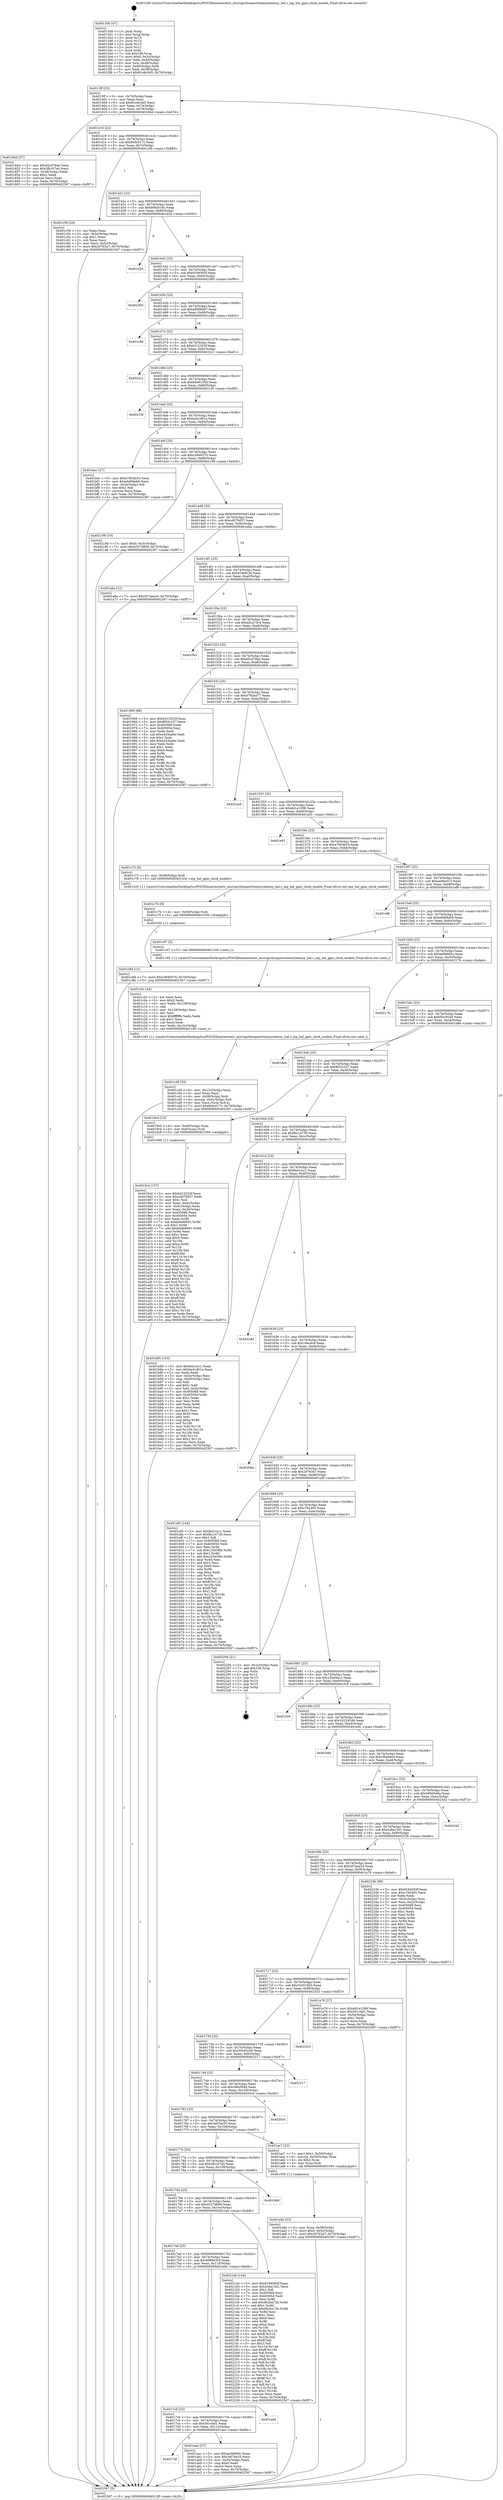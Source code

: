 digraph "0x4013d0" {
  label = "0x4013d0 (/mnt/c/Users/mathe/Desktop/tcc/POCII/binaries/extr_micropythonportsteensyteensy_hal.c_mp_hal_gpio_clock_enable_Final-ollvm.out::main(0))"
  labelloc = "t"
  node[shape=record]

  Entry [label="",width=0.3,height=0.3,shape=circle,fillcolor=black,style=filled]
  "0x4013ff" [label="{
     0x4013ff [23]\l
     | [instrs]\l
     &nbsp;&nbsp;0x4013ff \<+3\>: mov -0x70(%rbp),%eax\l
     &nbsp;&nbsp;0x401402 \<+2\>: mov %eax,%ecx\l
     &nbsp;&nbsp;0x401404 \<+6\>: sub $0x81e8c5d5,%ecx\l
     &nbsp;&nbsp;0x40140a \<+3\>: mov %eax,-0x74(%rbp)\l
     &nbsp;&nbsp;0x40140d \<+3\>: mov %ecx,-0x78(%rbp)\l
     &nbsp;&nbsp;0x401410 \<+6\>: je 000000000040184d \<main+0x47d\>\l
  }"]
  "0x40184d" [label="{
     0x40184d [27]\l
     | [instrs]\l
     &nbsp;&nbsp;0x40184d \<+5\>: mov $0xd5cd78ae,%eax\l
     &nbsp;&nbsp;0x401852 \<+5\>: mov $0x3fb167a0,%ecx\l
     &nbsp;&nbsp;0x401857 \<+3\>: mov -0x38(%rbp),%edx\l
     &nbsp;&nbsp;0x40185a \<+3\>: cmp $0x2,%edx\l
     &nbsp;&nbsp;0x40185d \<+3\>: cmovne %ecx,%eax\l
     &nbsp;&nbsp;0x401860 \<+3\>: mov %eax,-0x70(%rbp)\l
     &nbsp;&nbsp;0x401863 \<+5\>: jmp 0000000000402367 \<main+0xf97\>\l
  }"]
  "0x401416" [label="{
     0x401416 [22]\l
     | [instrs]\l
     &nbsp;&nbsp;0x401416 \<+5\>: jmp 000000000040141b \<main+0x4b\>\l
     &nbsp;&nbsp;0x40141b \<+3\>: mov -0x74(%rbp),%eax\l
     &nbsp;&nbsp;0x40141e \<+5\>: sub $0x8e5c017c,%eax\l
     &nbsp;&nbsp;0x401423 \<+3\>: mov %eax,-0x7c(%rbp)\l
     &nbsp;&nbsp;0x401426 \<+6\>: je 0000000000401c59 \<main+0x889\>\l
  }"]
  "0x402367" [label="{
     0x402367 [5]\l
     | [instrs]\l
     &nbsp;&nbsp;0x402367 \<+5\>: jmp 00000000004013ff \<main+0x2f\>\l
  }"]
  "0x4013d0" [label="{
     0x4013d0 [47]\l
     | [instrs]\l
     &nbsp;&nbsp;0x4013d0 \<+1\>: push %rbp\l
     &nbsp;&nbsp;0x4013d1 \<+3\>: mov %rsp,%rbp\l
     &nbsp;&nbsp;0x4013d4 \<+2\>: push %r15\l
     &nbsp;&nbsp;0x4013d6 \<+2\>: push %r14\l
     &nbsp;&nbsp;0x4013d8 \<+2\>: push %r13\l
     &nbsp;&nbsp;0x4013da \<+2\>: push %r12\l
     &nbsp;&nbsp;0x4013dc \<+1\>: push %rbx\l
     &nbsp;&nbsp;0x4013dd \<+7\>: sub $0x108,%rsp\l
     &nbsp;&nbsp;0x4013e4 \<+7\>: movl $0x0,-0x3c(%rbp)\l
     &nbsp;&nbsp;0x4013eb \<+3\>: mov %edi,-0x40(%rbp)\l
     &nbsp;&nbsp;0x4013ee \<+4\>: mov %rsi,-0x48(%rbp)\l
     &nbsp;&nbsp;0x4013f2 \<+3\>: mov -0x40(%rbp),%edi\l
     &nbsp;&nbsp;0x4013f5 \<+3\>: mov %edi,-0x38(%rbp)\l
     &nbsp;&nbsp;0x4013f8 \<+7\>: movl $0x81e8c5d5,-0x70(%rbp)\l
  }"]
  Exit [label="",width=0.3,height=0.3,shape=circle,fillcolor=black,style=filled,peripheries=2]
  "0x401c59" [label="{
     0x401c59 [25]\l
     | [instrs]\l
     &nbsp;&nbsp;0x401c59 \<+2\>: xor %eax,%eax\l
     &nbsp;&nbsp;0x401c5b \<+3\>: mov -0x5c(%rbp),%ecx\l
     &nbsp;&nbsp;0x401c5e \<+3\>: sub $0x1,%eax\l
     &nbsp;&nbsp;0x401c61 \<+2\>: sub %eax,%ecx\l
     &nbsp;&nbsp;0x401c63 \<+3\>: mov %ecx,-0x5c(%rbp)\l
     &nbsp;&nbsp;0x401c66 \<+7\>: movl $0x20763a7,-0x70(%rbp)\l
     &nbsp;&nbsp;0x401c6d \<+5\>: jmp 0000000000402367 \<main+0xf97\>\l
  }"]
  "0x40142c" [label="{
     0x40142c [22]\l
     | [instrs]\l
     &nbsp;&nbsp;0x40142c \<+5\>: jmp 0000000000401431 \<main+0x61\>\l
     &nbsp;&nbsp;0x401431 \<+3\>: mov -0x74(%rbp),%eax\l
     &nbsp;&nbsp;0x401434 \<+5\>: sub $0x9092016c,%eax\l
     &nbsp;&nbsp;0x401439 \<+3\>: mov %eax,-0x80(%rbp)\l
     &nbsp;&nbsp;0x40143c \<+6\>: je 0000000000401d20 \<main+0x950\>\l
  }"]
  "0x401c84" [label="{
     0x401c84 [12]\l
     | [instrs]\l
     &nbsp;&nbsp;0x401c84 \<+7\>: movl $0xc3846570,-0x70(%rbp)\l
     &nbsp;&nbsp;0x401c8b \<+5\>: jmp 0000000000402367 \<main+0xf97\>\l
  }"]
  "0x401d20" [label="{
     0x401d20\l
  }", style=dashed]
  "0x401442" [label="{
     0x401442 [25]\l
     | [instrs]\l
     &nbsp;&nbsp;0x401442 \<+5\>: jmp 0000000000401447 \<main+0x77\>\l
     &nbsp;&nbsp;0x401447 \<+3\>: mov -0x74(%rbp),%eax\l
     &nbsp;&nbsp;0x40144a \<+5\>: sub $0x9194093f,%eax\l
     &nbsp;&nbsp;0x40144f \<+6\>: mov %eax,-0x84(%rbp)\l
     &nbsp;&nbsp;0x401455 \<+6\>: je 0000000000402360 \<main+0xf90\>\l
  }"]
  "0x401c7b" [label="{
     0x401c7b [9]\l
     | [instrs]\l
     &nbsp;&nbsp;0x401c7b \<+4\>: mov -0x58(%rbp),%rdi\l
     &nbsp;&nbsp;0x401c7f \<+5\>: call 0000000000401030 \<free@plt\>\l
     | [calls]\l
     &nbsp;&nbsp;0x401030 \{1\} (unknown)\l
  }"]
  "0x402360" [label="{
     0x402360\l
  }", style=dashed]
  "0x40145b" [label="{
     0x40145b [25]\l
     | [instrs]\l
     &nbsp;&nbsp;0x40145b \<+5\>: jmp 0000000000401460 \<main+0x90\>\l
     &nbsp;&nbsp;0x401460 \<+3\>: mov -0x74(%rbp),%eax\l
     &nbsp;&nbsp;0x401463 \<+5\>: sub $0xa99960d7,%eax\l
     &nbsp;&nbsp;0x401468 \<+6\>: mov %eax,-0x88(%rbp)\l
     &nbsp;&nbsp;0x40146e \<+6\>: je 0000000000401c90 \<main+0x8c0\>\l
  }"]
  "0x401c38" [label="{
     0x401c38 [33]\l
     | [instrs]\l
     &nbsp;&nbsp;0x401c38 \<+6\>: mov -0x12c(%rbp),%ecx\l
     &nbsp;&nbsp;0x401c3e \<+3\>: imul %eax,%ecx\l
     &nbsp;&nbsp;0x401c41 \<+4\>: mov -0x58(%rbp),%rdi\l
     &nbsp;&nbsp;0x401c45 \<+4\>: movslq -0x5c(%rbp),%r8\l
     &nbsp;&nbsp;0x401c49 \<+4\>: mov %ecx,(%rdi,%r8,4)\l
     &nbsp;&nbsp;0x401c4d \<+7\>: movl $0x8e5c017c,-0x70(%rbp)\l
     &nbsp;&nbsp;0x401c54 \<+5\>: jmp 0000000000402367 \<main+0xf97\>\l
  }"]
  "0x401c90" [label="{
     0x401c90\l
  }", style=dashed]
  "0x401474" [label="{
     0x401474 [25]\l
     | [instrs]\l
     &nbsp;&nbsp;0x401474 \<+5\>: jmp 0000000000401479 \<main+0xa9\>\l
     &nbsp;&nbsp;0x401479 \<+3\>: mov -0x74(%rbp),%eax\l
     &nbsp;&nbsp;0x40147c \<+5\>: sub $0xb312322f,%eax\l
     &nbsp;&nbsp;0x401481 \<+6\>: mov %eax,-0x8c(%rbp)\l
     &nbsp;&nbsp;0x401487 \<+6\>: je 00000000004022c1 \<main+0xef1\>\l
  }"]
  "0x401c0c" [label="{
     0x401c0c [44]\l
     | [instrs]\l
     &nbsp;&nbsp;0x401c0c \<+2\>: xor %ecx,%ecx\l
     &nbsp;&nbsp;0x401c0e \<+5\>: mov $0x2,%edx\l
     &nbsp;&nbsp;0x401c13 \<+6\>: mov %edx,-0x128(%rbp)\l
     &nbsp;&nbsp;0x401c19 \<+1\>: cltd\l
     &nbsp;&nbsp;0x401c1a \<+6\>: mov -0x128(%rbp),%esi\l
     &nbsp;&nbsp;0x401c20 \<+2\>: idiv %esi\l
     &nbsp;&nbsp;0x401c22 \<+6\>: imul $0xfffffffe,%edx,%edx\l
     &nbsp;&nbsp;0x401c28 \<+3\>: sub $0x1,%ecx\l
     &nbsp;&nbsp;0x401c2b \<+2\>: sub %ecx,%edx\l
     &nbsp;&nbsp;0x401c2d \<+6\>: mov %edx,-0x12c(%rbp)\l
     &nbsp;&nbsp;0x401c33 \<+5\>: call 0000000000401160 \<next_i\>\l
     | [calls]\l
     &nbsp;&nbsp;0x401160 \{1\} (/mnt/c/Users/mathe/Desktop/tcc/POCII/binaries/extr_micropythonportsteensyteensy_hal.c_mp_hal_gpio_clock_enable_Final-ollvm.out::next_i)\l
  }"]
  "0x4022c1" [label="{
     0x4022c1\l
  }", style=dashed]
  "0x40148d" [label="{
     0x40148d [25]\l
     | [instrs]\l
     &nbsp;&nbsp;0x40148d \<+5\>: jmp 0000000000401492 \<main+0xc2\>\l
     &nbsp;&nbsp;0x401492 \<+3\>: mov -0x74(%rbp),%eax\l
     &nbsp;&nbsp;0x401495 \<+5\>: sub $0xb4e8135d,%eax\l
     &nbsp;&nbsp;0x40149a \<+6\>: mov %eax,-0x90(%rbp)\l
     &nbsp;&nbsp;0x4014a0 \<+6\>: je 000000000040216f \<main+0xd9f\>\l
  }"]
  "0x401ade" [label="{
     0x401ade [23]\l
     | [instrs]\l
     &nbsp;&nbsp;0x401ade \<+4\>: mov %rax,-0x58(%rbp)\l
     &nbsp;&nbsp;0x401ae2 \<+7\>: movl $0x0,-0x5c(%rbp)\l
     &nbsp;&nbsp;0x401ae9 \<+7\>: movl $0x20763a7,-0x70(%rbp)\l
     &nbsp;&nbsp;0x401af0 \<+5\>: jmp 0000000000402367 \<main+0xf97\>\l
  }"]
  "0x40216f" [label="{
     0x40216f\l
  }", style=dashed]
  "0x4014a6" [label="{
     0x4014a6 [25]\l
     | [instrs]\l
     &nbsp;&nbsp;0x4014a6 \<+5\>: jmp 00000000004014ab \<main+0xdb\>\l
     &nbsp;&nbsp;0x4014ab \<+3\>: mov -0x74(%rbp),%eax\l
     &nbsp;&nbsp;0x4014ae \<+5\>: sub $0xbe41d61a,%eax\l
     &nbsp;&nbsp;0x4014b3 \<+6\>: mov %eax,-0x94(%rbp)\l
     &nbsp;&nbsp;0x4014b9 \<+6\>: je 0000000000401bec \<main+0x81c\>\l
  }"]
  "0x4017df" [label="{
     0x4017df\l
  }", style=dashed]
  "0x401bec" [label="{
     0x401bec [27]\l
     | [instrs]\l
     &nbsp;&nbsp;0x401bec \<+5\>: mov $0xe7854b55,%eax\l
     &nbsp;&nbsp;0x401bf1 \<+5\>: mov $0xebd08ab0,%ecx\l
     &nbsp;&nbsp;0x401bf6 \<+3\>: mov -0x2e(%rbp),%dl\l
     &nbsp;&nbsp;0x401bf9 \<+3\>: test $0x1,%dl\l
     &nbsp;&nbsp;0x401bfc \<+3\>: cmovne %ecx,%eax\l
     &nbsp;&nbsp;0x401bff \<+3\>: mov %eax,-0x70(%rbp)\l
     &nbsp;&nbsp;0x401c02 \<+5\>: jmp 0000000000402367 \<main+0xf97\>\l
  }"]
  "0x4014bf" [label="{
     0x4014bf [25]\l
     | [instrs]\l
     &nbsp;&nbsp;0x4014bf \<+5\>: jmp 00000000004014c4 \<main+0xf4\>\l
     &nbsp;&nbsp;0x4014c4 \<+3\>: mov -0x74(%rbp),%eax\l
     &nbsp;&nbsp;0x4014c7 \<+5\>: sub $0xc3846570,%eax\l
     &nbsp;&nbsp;0x4014cc \<+6\>: mov %eax,-0x98(%rbp)\l
     &nbsp;&nbsp;0x4014d2 \<+6\>: je 0000000000402198 \<main+0xdc8\>\l
  }"]
  "0x401aac" [label="{
     0x401aac [27]\l
     | [instrs]\l
     &nbsp;&nbsp;0x401aac \<+5\>: mov $0xee0b660c,%eax\l
     &nbsp;&nbsp;0x401ab1 \<+5\>: mov $0x3ef7be33,%ecx\l
     &nbsp;&nbsp;0x401ab6 \<+3\>: mov -0x34(%rbp),%edx\l
     &nbsp;&nbsp;0x401ab9 \<+3\>: cmp $0x0,%edx\l
     &nbsp;&nbsp;0x401abc \<+3\>: cmove %ecx,%eax\l
     &nbsp;&nbsp;0x401abf \<+3\>: mov %eax,-0x70(%rbp)\l
     &nbsp;&nbsp;0x401ac2 \<+5\>: jmp 0000000000402367 \<main+0xf97\>\l
  }"]
  "0x402198" [label="{
     0x402198 [19]\l
     | [instrs]\l
     &nbsp;&nbsp;0x402198 \<+7\>: movl $0x0,-0x3c(%rbp)\l
     &nbsp;&nbsp;0x40219f \<+7\>: movl $0x4327d600,-0x70(%rbp)\l
     &nbsp;&nbsp;0x4021a6 \<+5\>: jmp 0000000000402367 \<main+0xf97\>\l
  }"]
  "0x4014d8" [label="{
     0x4014d8 [25]\l
     | [instrs]\l
     &nbsp;&nbsp;0x4014d8 \<+5\>: jmp 00000000004014dd \<main+0x10d\>\l
     &nbsp;&nbsp;0x4014dd \<+3\>: mov -0x74(%rbp),%eax\l
     &nbsp;&nbsp;0x4014e0 \<+5\>: sub $0xcd079d37,%eax\l
     &nbsp;&nbsp;0x4014e5 \<+6\>: mov %eax,-0x9c(%rbp)\l
     &nbsp;&nbsp;0x4014eb \<+6\>: je 0000000000401a6a \<main+0x69a\>\l
  }"]
  "0x4017c6" [label="{
     0x4017c6 [25]\l
     | [instrs]\l
     &nbsp;&nbsp;0x4017c6 \<+5\>: jmp 00000000004017cb \<main+0x3fb\>\l
     &nbsp;&nbsp;0x4017cb \<+3\>: mov -0x74(%rbp),%eax\l
     &nbsp;&nbsp;0x4017ce \<+5\>: sub $0x561cfaf1,%eax\l
     &nbsp;&nbsp;0x4017d3 \<+6\>: mov %eax,-0x114(%rbp)\l
     &nbsp;&nbsp;0x4017d9 \<+6\>: je 0000000000401aac \<main+0x6dc\>\l
  }"]
  "0x401a6a" [label="{
     0x401a6a [12]\l
     | [instrs]\l
     &nbsp;&nbsp;0x401a6a \<+7\>: movl $0x307aea24,-0x70(%rbp)\l
     &nbsp;&nbsp;0x401a71 \<+5\>: jmp 0000000000402367 \<main+0xf97\>\l
  }"]
  "0x4014f1" [label="{
     0x4014f1 [25]\l
     | [instrs]\l
     &nbsp;&nbsp;0x4014f1 \<+5\>: jmp 00000000004014f6 \<main+0x126\>\l
     &nbsp;&nbsp;0x4014f6 \<+3\>: mov -0x74(%rbp),%eax\l
     &nbsp;&nbsp;0x4014f9 \<+5\>: sub $0xd19e81f4,%eax\l
     &nbsp;&nbsp;0x4014fe \<+6\>: mov %eax,-0xa0(%rbp)\l
     &nbsp;&nbsp;0x401504 \<+6\>: je 0000000000401dda \<main+0xa0a\>\l
  }"]
  "0x401edb" [label="{
     0x401edb\l
  }", style=dashed]
  "0x401dda" [label="{
     0x401dda\l
  }", style=dashed]
  "0x40150a" [label="{
     0x40150a [25]\l
     | [instrs]\l
     &nbsp;&nbsp;0x40150a \<+5\>: jmp 000000000040150f \<main+0x13f\>\l
     &nbsp;&nbsp;0x40150f \<+3\>: mov -0x74(%rbp),%eax\l
     &nbsp;&nbsp;0x401512 \<+5\>: sub $0xd2ca73c4,%eax\l
     &nbsp;&nbsp;0x401517 \<+6\>: mov %eax,-0xa4(%rbp)\l
     &nbsp;&nbsp;0x40151d \<+6\>: je 0000000000401f43 \<main+0xb73\>\l
  }"]
  "0x4017ad" [label="{
     0x4017ad [25]\l
     | [instrs]\l
     &nbsp;&nbsp;0x4017ad \<+5\>: jmp 00000000004017b2 \<main+0x3e2\>\l
     &nbsp;&nbsp;0x4017b2 \<+3\>: mov -0x74(%rbp),%eax\l
     &nbsp;&nbsp;0x4017b5 \<+5\>: sub $0x4989e3c0,%eax\l
     &nbsp;&nbsp;0x4017ba \<+6\>: mov %eax,-0x110(%rbp)\l
     &nbsp;&nbsp;0x4017c0 \<+6\>: je 0000000000401edb \<main+0xb0b\>\l
  }"]
  "0x401f43" [label="{
     0x401f43\l
  }", style=dashed]
  "0x401523" [label="{
     0x401523 [25]\l
     | [instrs]\l
     &nbsp;&nbsp;0x401523 \<+5\>: jmp 0000000000401528 \<main+0x158\>\l
     &nbsp;&nbsp;0x401528 \<+3\>: mov -0x74(%rbp),%eax\l
     &nbsp;&nbsp;0x40152b \<+5\>: sub $0xd5cd78ae,%eax\l
     &nbsp;&nbsp;0x401530 \<+6\>: mov %eax,-0xa8(%rbp)\l
     &nbsp;&nbsp;0x401536 \<+6\>: je 0000000000401968 \<main+0x598\>\l
  }"]
  "0x4021ab" [label="{
     0x4021ab [144]\l
     | [instrs]\l
     &nbsp;&nbsp;0x4021ab \<+5\>: mov $0x9194093f,%eax\l
     &nbsp;&nbsp;0x4021b0 \<+5\>: mov $0x2c8a13d1,%ecx\l
     &nbsp;&nbsp;0x4021b5 \<+2\>: mov $0x1,%dl\l
     &nbsp;&nbsp;0x4021b7 \<+7\>: mov 0x405068,%esi\l
     &nbsp;&nbsp;0x4021be \<+7\>: mov 0x405054,%edi\l
     &nbsp;&nbsp;0x4021c5 \<+3\>: mov %esi,%r8d\l
     &nbsp;&nbsp;0x4021c8 \<+7\>: add $0xd62ba72b,%r8d\l
     &nbsp;&nbsp;0x4021cf \<+4\>: sub $0x1,%r8d\l
     &nbsp;&nbsp;0x4021d3 \<+7\>: sub $0xd62ba72b,%r8d\l
     &nbsp;&nbsp;0x4021da \<+4\>: imul %r8d,%esi\l
     &nbsp;&nbsp;0x4021de \<+3\>: and $0x1,%esi\l
     &nbsp;&nbsp;0x4021e1 \<+3\>: cmp $0x0,%esi\l
     &nbsp;&nbsp;0x4021e4 \<+4\>: sete %r9b\l
     &nbsp;&nbsp;0x4021e8 \<+3\>: cmp $0xa,%edi\l
     &nbsp;&nbsp;0x4021eb \<+4\>: setl %r10b\l
     &nbsp;&nbsp;0x4021ef \<+3\>: mov %r9b,%r11b\l
     &nbsp;&nbsp;0x4021f2 \<+4\>: xor $0xff,%r11b\l
     &nbsp;&nbsp;0x4021f6 \<+3\>: mov %r10b,%bl\l
     &nbsp;&nbsp;0x4021f9 \<+3\>: xor $0xff,%bl\l
     &nbsp;&nbsp;0x4021fc \<+3\>: xor $0x1,%dl\l
     &nbsp;&nbsp;0x4021ff \<+3\>: mov %r11b,%r14b\l
     &nbsp;&nbsp;0x402202 \<+4\>: and $0xff,%r14b\l
     &nbsp;&nbsp;0x402206 \<+3\>: and %dl,%r9b\l
     &nbsp;&nbsp;0x402209 \<+3\>: mov %bl,%r15b\l
     &nbsp;&nbsp;0x40220c \<+4\>: and $0xff,%r15b\l
     &nbsp;&nbsp;0x402210 \<+3\>: and %dl,%r10b\l
     &nbsp;&nbsp;0x402213 \<+3\>: or %r9b,%r14b\l
     &nbsp;&nbsp;0x402216 \<+3\>: or %r10b,%r15b\l
     &nbsp;&nbsp;0x402219 \<+3\>: xor %r15b,%r14b\l
     &nbsp;&nbsp;0x40221c \<+3\>: or %bl,%r11b\l
     &nbsp;&nbsp;0x40221f \<+4\>: xor $0xff,%r11b\l
     &nbsp;&nbsp;0x402223 \<+3\>: or $0x1,%dl\l
     &nbsp;&nbsp;0x402226 \<+3\>: and %dl,%r11b\l
     &nbsp;&nbsp;0x402229 \<+3\>: or %r11b,%r14b\l
     &nbsp;&nbsp;0x40222c \<+4\>: test $0x1,%r14b\l
     &nbsp;&nbsp;0x402230 \<+3\>: cmovne %ecx,%eax\l
     &nbsp;&nbsp;0x402233 \<+3\>: mov %eax,-0x70(%rbp)\l
     &nbsp;&nbsp;0x402236 \<+5\>: jmp 0000000000402367 \<main+0xf97\>\l
  }"]
  "0x401968" [label="{
     0x401968 [88]\l
     | [instrs]\l
     &nbsp;&nbsp;0x401968 \<+5\>: mov $0xb312322f,%eax\l
     &nbsp;&nbsp;0x40196d \<+5\>: mov $0xf652c227,%ecx\l
     &nbsp;&nbsp;0x401972 \<+7\>: mov 0x405068,%edx\l
     &nbsp;&nbsp;0x401979 \<+7\>: mov 0x405054,%esi\l
     &nbsp;&nbsp;0x401980 \<+2\>: mov %edx,%edi\l
     &nbsp;&nbsp;0x401982 \<+6\>: sub $0xe425aa6e,%edi\l
     &nbsp;&nbsp;0x401988 \<+3\>: sub $0x1,%edi\l
     &nbsp;&nbsp;0x40198b \<+6\>: add $0xe425aa6e,%edi\l
     &nbsp;&nbsp;0x401991 \<+3\>: imul %edi,%edx\l
     &nbsp;&nbsp;0x401994 \<+3\>: and $0x1,%edx\l
     &nbsp;&nbsp;0x401997 \<+3\>: cmp $0x0,%edx\l
     &nbsp;&nbsp;0x40199a \<+4\>: sete %r8b\l
     &nbsp;&nbsp;0x40199e \<+3\>: cmp $0xa,%esi\l
     &nbsp;&nbsp;0x4019a1 \<+4\>: setl %r9b\l
     &nbsp;&nbsp;0x4019a5 \<+3\>: mov %r8b,%r10b\l
     &nbsp;&nbsp;0x4019a8 \<+3\>: and %r9b,%r10b\l
     &nbsp;&nbsp;0x4019ab \<+3\>: xor %r9b,%r8b\l
     &nbsp;&nbsp;0x4019ae \<+3\>: or %r8b,%r10b\l
     &nbsp;&nbsp;0x4019b1 \<+4\>: test $0x1,%r10b\l
     &nbsp;&nbsp;0x4019b5 \<+3\>: cmovne %ecx,%eax\l
     &nbsp;&nbsp;0x4019b8 \<+3\>: mov %eax,-0x70(%rbp)\l
     &nbsp;&nbsp;0x4019bb \<+5\>: jmp 0000000000402367 \<main+0xf97\>\l
  }"]
  "0x40153c" [label="{
     0x40153c [25]\l
     | [instrs]\l
     &nbsp;&nbsp;0x40153c \<+5\>: jmp 0000000000401541 \<main+0x171\>\l
     &nbsp;&nbsp;0x401541 \<+3\>: mov -0x74(%rbp),%eax\l
     &nbsp;&nbsp;0x401544 \<+5\>: sub $0xd792aa77,%eax\l
     &nbsp;&nbsp;0x401549 \<+6\>: mov %eax,-0xac(%rbp)\l
     &nbsp;&nbsp;0x40154f \<+6\>: je 00000000004022e9 \<main+0xf19\>\l
  }"]
  "0x401794" [label="{
     0x401794 [25]\l
     | [instrs]\l
     &nbsp;&nbsp;0x401794 \<+5\>: jmp 0000000000401799 \<main+0x3c9\>\l
     &nbsp;&nbsp;0x401799 \<+3\>: mov -0x74(%rbp),%eax\l
     &nbsp;&nbsp;0x40179c \<+5\>: sub $0x4327d600,%eax\l
     &nbsp;&nbsp;0x4017a1 \<+6\>: mov %eax,-0x10c(%rbp)\l
     &nbsp;&nbsp;0x4017a7 \<+6\>: je 00000000004021ab \<main+0xddb\>\l
  }"]
  "0x4022e9" [label="{
     0x4022e9\l
  }", style=dashed]
  "0x401555" [label="{
     0x401555 [25]\l
     | [instrs]\l
     &nbsp;&nbsp;0x401555 \<+5\>: jmp 000000000040155a \<main+0x18a\>\l
     &nbsp;&nbsp;0x40155a \<+3\>: mov -0x74(%rbp),%eax\l
     &nbsp;&nbsp;0x40155d \<+5\>: sub $0xdd1a1298,%eax\l
     &nbsp;&nbsp;0x401562 \<+6\>: mov %eax,-0xb0(%rbp)\l
     &nbsp;&nbsp;0x401568 \<+6\>: je 0000000000401a91 \<main+0x6c1\>\l
  }"]
  "0x401868" [label="{
     0x401868\l
  }", style=dashed]
  "0x401a91" [label="{
     0x401a91\l
  }", style=dashed]
  "0x40156e" [label="{
     0x40156e [25]\l
     | [instrs]\l
     &nbsp;&nbsp;0x40156e \<+5\>: jmp 0000000000401573 \<main+0x1a3\>\l
     &nbsp;&nbsp;0x401573 \<+3\>: mov -0x74(%rbp),%eax\l
     &nbsp;&nbsp;0x401576 \<+5\>: sub $0xe7854b55,%eax\l
     &nbsp;&nbsp;0x40157b \<+6\>: mov %eax,-0xb4(%rbp)\l
     &nbsp;&nbsp;0x401581 \<+6\>: je 0000000000401c72 \<main+0x8a2\>\l
  }"]
  "0x40177b" [label="{
     0x40177b [25]\l
     | [instrs]\l
     &nbsp;&nbsp;0x40177b \<+5\>: jmp 0000000000401780 \<main+0x3b0\>\l
     &nbsp;&nbsp;0x401780 \<+3\>: mov -0x74(%rbp),%eax\l
     &nbsp;&nbsp;0x401783 \<+5\>: sub $0x3fb167a0,%eax\l
     &nbsp;&nbsp;0x401788 \<+6\>: mov %eax,-0x108(%rbp)\l
     &nbsp;&nbsp;0x40178e \<+6\>: je 0000000000401868 \<main+0x498\>\l
  }"]
  "0x401c72" [label="{
     0x401c72 [9]\l
     | [instrs]\l
     &nbsp;&nbsp;0x401c72 \<+4\>: mov -0x58(%rbp),%rdi\l
     &nbsp;&nbsp;0x401c76 \<+5\>: call 00000000004013c0 \<mp_hal_gpio_clock_enable\>\l
     | [calls]\l
     &nbsp;&nbsp;0x4013c0 \{1\} (/mnt/c/Users/mathe/Desktop/tcc/POCII/binaries/extr_micropythonportsteensyteensy_hal.c_mp_hal_gpio_clock_enable_Final-ollvm.out::mp_hal_gpio_clock_enable)\l
  }"]
  "0x401587" [label="{
     0x401587 [25]\l
     | [instrs]\l
     &nbsp;&nbsp;0x401587 \<+5\>: jmp 000000000040158c \<main+0x1bc\>\l
     &nbsp;&nbsp;0x40158c \<+3\>: mov -0x74(%rbp),%eax\l
     &nbsp;&nbsp;0x40158f \<+5\>: sub $0xead6e013,%eax\l
     &nbsp;&nbsp;0x401594 \<+6\>: mov %eax,-0xb8(%rbp)\l
     &nbsp;&nbsp;0x40159a \<+6\>: je 0000000000401ef6 \<main+0xb26\>\l
  }"]
  "0x401ac7" [label="{
     0x401ac7 [23]\l
     | [instrs]\l
     &nbsp;&nbsp;0x401ac7 \<+7\>: movl $0x1,-0x50(%rbp)\l
     &nbsp;&nbsp;0x401ace \<+4\>: movslq -0x50(%rbp),%rax\l
     &nbsp;&nbsp;0x401ad2 \<+4\>: shl $0x2,%rax\l
     &nbsp;&nbsp;0x401ad6 \<+3\>: mov %rax,%rdi\l
     &nbsp;&nbsp;0x401ad9 \<+5\>: call 0000000000401050 \<malloc@plt\>\l
     | [calls]\l
     &nbsp;&nbsp;0x401050 \{1\} (unknown)\l
  }"]
  "0x401ef6" [label="{
     0x401ef6\l
  }", style=dashed]
  "0x4015a0" [label="{
     0x4015a0 [25]\l
     | [instrs]\l
     &nbsp;&nbsp;0x4015a0 \<+5\>: jmp 00000000004015a5 \<main+0x1d5\>\l
     &nbsp;&nbsp;0x4015a5 \<+3\>: mov -0x74(%rbp),%eax\l
     &nbsp;&nbsp;0x4015a8 \<+5\>: sub $0xebd08ab0,%eax\l
     &nbsp;&nbsp;0x4015ad \<+6\>: mov %eax,-0xbc(%rbp)\l
     &nbsp;&nbsp;0x4015b3 \<+6\>: je 0000000000401c07 \<main+0x837\>\l
  }"]
  "0x401762" [label="{
     0x401762 [25]\l
     | [instrs]\l
     &nbsp;&nbsp;0x401762 \<+5\>: jmp 0000000000401767 \<main+0x397\>\l
     &nbsp;&nbsp;0x401767 \<+3\>: mov -0x74(%rbp),%eax\l
     &nbsp;&nbsp;0x40176a \<+5\>: sub $0x3ef7be33,%eax\l
     &nbsp;&nbsp;0x40176f \<+6\>: mov %eax,-0x104(%rbp)\l
     &nbsp;&nbsp;0x401775 \<+6\>: je 0000000000401ac7 \<main+0x6f7\>\l
  }"]
  "0x401c07" [label="{
     0x401c07 [5]\l
     | [instrs]\l
     &nbsp;&nbsp;0x401c07 \<+5\>: call 0000000000401160 \<next_i\>\l
     | [calls]\l
     &nbsp;&nbsp;0x401160 \{1\} (/mnt/c/Users/mathe/Desktop/tcc/POCII/binaries/extr_micropythonportsteensyteensy_hal.c_mp_hal_gpio_clock_enable_Final-ollvm.out::next_i)\l
  }"]
  "0x4015b9" [label="{
     0x4015b9 [25]\l
     | [instrs]\l
     &nbsp;&nbsp;0x4015b9 \<+5\>: jmp 00000000004015be \<main+0x1ee\>\l
     &nbsp;&nbsp;0x4015be \<+3\>: mov -0x74(%rbp),%eax\l
     &nbsp;&nbsp;0x4015c1 \<+5\>: sub $0xee0b660c,%eax\l
     &nbsp;&nbsp;0x4015c6 \<+6\>: mov %eax,-0xc0(%rbp)\l
     &nbsp;&nbsp;0x4015cc \<+6\>: je 000000000040217b \<main+0xdab\>\l
  }"]
  "0x4020cd" [label="{
     0x4020cd\l
  }", style=dashed]
  "0x40217b" [label="{
     0x40217b\l
  }", style=dashed]
  "0x4015d2" [label="{
     0x4015d2 [25]\l
     | [instrs]\l
     &nbsp;&nbsp;0x4015d2 \<+5\>: jmp 00000000004015d7 \<main+0x207\>\l
     &nbsp;&nbsp;0x4015d7 \<+3\>: mov -0x74(%rbp),%eax\l
     &nbsp;&nbsp;0x4015da \<+5\>: sub $0xf5ec92a9,%eax\l
     &nbsp;&nbsp;0x4015df \<+6\>: mov %eax,-0xc4(%rbp)\l
     &nbsp;&nbsp;0x4015e5 \<+6\>: je 0000000000401de6 \<main+0xa16\>\l
  }"]
  "0x401749" [label="{
     0x401749 [25]\l
     | [instrs]\l
     &nbsp;&nbsp;0x401749 \<+5\>: jmp 000000000040174e \<main+0x37e\>\l
     &nbsp;&nbsp;0x40174e \<+3\>: mov -0x74(%rbp),%eax\l
     &nbsp;&nbsp;0x401751 \<+5\>: sub $0x39bcf59d,%eax\l
     &nbsp;&nbsp;0x401756 \<+6\>: mov %eax,-0x100(%rbp)\l
     &nbsp;&nbsp;0x40175c \<+6\>: je 00000000004020cd \<main+0xcfd\>\l
  }"]
  "0x401de6" [label="{
     0x401de6\l
  }", style=dashed]
  "0x4015eb" [label="{
     0x4015eb [25]\l
     | [instrs]\l
     &nbsp;&nbsp;0x4015eb \<+5\>: jmp 00000000004015f0 \<main+0x220\>\l
     &nbsp;&nbsp;0x4015f0 \<+3\>: mov -0x74(%rbp),%eax\l
     &nbsp;&nbsp;0x4015f3 \<+5\>: sub $0xf652c227,%eax\l
     &nbsp;&nbsp;0x4015f8 \<+6\>: mov %eax,-0xc8(%rbp)\l
     &nbsp;&nbsp;0x4015fe \<+6\>: je 00000000004019c0 \<main+0x5f0\>\l
  }"]
  "0x402317" [label="{
     0x402317\l
  }", style=dashed]
  "0x4019c0" [label="{
     0x4019c0 [13]\l
     | [instrs]\l
     &nbsp;&nbsp;0x4019c0 \<+4\>: mov -0x48(%rbp),%rax\l
     &nbsp;&nbsp;0x4019c4 \<+4\>: mov 0x8(%rax),%rdi\l
     &nbsp;&nbsp;0x4019c8 \<+5\>: call 0000000000401060 \<atoi@plt\>\l
     | [calls]\l
     &nbsp;&nbsp;0x401060 \{1\} (unknown)\l
  }"]
  "0x401604" [label="{
     0x401604 [25]\l
     | [instrs]\l
     &nbsp;&nbsp;0x401604 \<+5\>: jmp 0000000000401609 \<main+0x239\>\l
     &nbsp;&nbsp;0x401609 \<+3\>: mov -0x74(%rbp),%eax\l
     &nbsp;&nbsp;0x40160c \<+5\>: sub $0xfbc14730,%eax\l
     &nbsp;&nbsp;0x401611 \<+6\>: mov %eax,-0xcc(%rbp)\l
     &nbsp;&nbsp;0x401617 \<+6\>: je 0000000000401b85 \<main+0x7b5\>\l
  }"]
  "0x4019cd" [label="{
     0x4019cd [157]\l
     | [instrs]\l
     &nbsp;&nbsp;0x4019cd \<+5\>: mov $0xb312322f,%ecx\l
     &nbsp;&nbsp;0x4019d2 \<+5\>: mov $0xcd079d37,%edx\l
     &nbsp;&nbsp;0x4019d7 \<+3\>: mov $0x1,%sil\l
     &nbsp;&nbsp;0x4019da \<+3\>: mov %eax,-0x4c(%rbp)\l
     &nbsp;&nbsp;0x4019dd \<+3\>: mov -0x4c(%rbp),%eax\l
     &nbsp;&nbsp;0x4019e0 \<+3\>: mov %eax,-0x34(%rbp)\l
     &nbsp;&nbsp;0x4019e3 \<+7\>: mov 0x405068,%eax\l
     &nbsp;&nbsp;0x4019ea \<+8\>: mov 0x405054,%r8d\l
     &nbsp;&nbsp;0x4019f2 \<+3\>: mov %eax,%r9d\l
     &nbsp;&nbsp;0x4019f5 \<+7\>: sub $0xbd466691,%r9d\l
     &nbsp;&nbsp;0x4019fc \<+4\>: sub $0x1,%r9d\l
     &nbsp;&nbsp;0x401a00 \<+7\>: add $0xbd466691,%r9d\l
     &nbsp;&nbsp;0x401a07 \<+4\>: imul %r9d,%eax\l
     &nbsp;&nbsp;0x401a0b \<+3\>: and $0x1,%eax\l
     &nbsp;&nbsp;0x401a0e \<+3\>: cmp $0x0,%eax\l
     &nbsp;&nbsp;0x401a11 \<+4\>: sete %r10b\l
     &nbsp;&nbsp;0x401a15 \<+4\>: cmp $0xa,%r8d\l
     &nbsp;&nbsp;0x401a19 \<+4\>: setl %r11b\l
     &nbsp;&nbsp;0x401a1d \<+3\>: mov %r10b,%bl\l
     &nbsp;&nbsp;0x401a20 \<+3\>: xor $0xff,%bl\l
     &nbsp;&nbsp;0x401a23 \<+3\>: mov %r11b,%r14b\l
     &nbsp;&nbsp;0x401a26 \<+4\>: xor $0xff,%r14b\l
     &nbsp;&nbsp;0x401a2a \<+4\>: xor $0x0,%sil\l
     &nbsp;&nbsp;0x401a2e \<+3\>: mov %bl,%r15b\l
     &nbsp;&nbsp;0x401a31 \<+4\>: and $0x0,%r15b\l
     &nbsp;&nbsp;0x401a35 \<+3\>: and %sil,%r10b\l
     &nbsp;&nbsp;0x401a38 \<+3\>: mov %r14b,%r12b\l
     &nbsp;&nbsp;0x401a3b \<+4\>: and $0x0,%r12b\l
     &nbsp;&nbsp;0x401a3f \<+3\>: and %sil,%r11b\l
     &nbsp;&nbsp;0x401a42 \<+3\>: or %r10b,%r15b\l
     &nbsp;&nbsp;0x401a45 \<+3\>: or %r11b,%r12b\l
     &nbsp;&nbsp;0x401a48 \<+3\>: xor %r12b,%r15b\l
     &nbsp;&nbsp;0x401a4b \<+3\>: or %r14b,%bl\l
     &nbsp;&nbsp;0x401a4e \<+3\>: xor $0xff,%bl\l
     &nbsp;&nbsp;0x401a51 \<+4\>: or $0x0,%sil\l
     &nbsp;&nbsp;0x401a55 \<+3\>: and %sil,%bl\l
     &nbsp;&nbsp;0x401a58 \<+3\>: or %bl,%r15b\l
     &nbsp;&nbsp;0x401a5b \<+4\>: test $0x1,%r15b\l
     &nbsp;&nbsp;0x401a5f \<+3\>: cmovne %edx,%ecx\l
     &nbsp;&nbsp;0x401a62 \<+3\>: mov %ecx,-0x70(%rbp)\l
     &nbsp;&nbsp;0x401a65 \<+5\>: jmp 0000000000402367 \<main+0xf97\>\l
  }"]
  "0x401730" [label="{
     0x401730 [25]\l
     | [instrs]\l
     &nbsp;&nbsp;0x401730 \<+5\>: jmp 0000000000401735 \<main+0x365\>\l
     &nbsp;&nbsp;0x401735 \<+3\>: mov -0x74(%rbp),%eax\l
     &nbsp;&nbsp;0x401738 \<+5\>: sub $0x35e45ce6,%eax\l
     &nbsp;&nbsp;0x40173d \<+6\>: mov %eax,-0xfc(%rbp)\l
     &nbsp;&nbsp;0x401743 \<+6\>: je 0000000000402317 \<main+0xf47\>\l
  }"]
  "0x401b85" [label="{
     0x401b85 [103]\l
     | [instrs]\l
     &nbsp;&nbsp;0x401b85 \<+5\>: mov $0xfee1ccc1,%eax\l
     &nbsp;&nbsp;0x401b8a \<+5\>: mov $0xbe41d61a,%ecx\l
     &nbsp;&nbsp;0x401b8f \<+2\>: xor %edx,%edx\l
     &nbsp;&nbsp;0x401b91 \<+3\>: mov -0x5c(%rbp),%esi\l
     &nbsp;&nbsp;0x401b94 \<+3\>: cmp -0x50(%rbp),%esi\l
     &nbsp;&nbsp;0x401b97 \<+4\>: setl %dil\l
     &nbsp;&nbsp;0x401b9b \<+4\>: and $0x1,%dil\l
     &nbsp;&nbsp;0x401b9f \<+4\>: mov %dil,-0x2e(%rbp)\l
     &nbsp;&nbsp;0x401ba3 \<+7\>: mov 0x405068,%esi\l
     &nbsp;&nbsp;0x401baa \<+8\>: mov 0x405054,%r8d\l
     &nbsp;&nbsp;0x401bb2 \<+3\>: sub $0x1,%edx\l
     &nbsp;&nbsp;0x401bb5 \<+3\>: mov %esi,%r9d\l
     &nbsp;&nbsp;0x401bb8 \<+3\>: add %edx,%r9d\l
     &nbsp;&nbsp;0x401bbb \<+4\>: imul %r9d,%esi\l
     &nbsp;&nbsp;0x401bbf \<+3\>: and $0x1,%esi\l
     &nbsp;&nbsp;0x401bc2 \<+3\>: cmp $0x0,%esi\l
     &nbsp;&nbsp;0x401bc5 \<+4\>: sete %dil\l
     &nbsp;&nbsp;0x401bc9 \<+4\>: cmp $0xa,%r8d\l
     &nbsp;&nbsp;0x401bcd \<+4\>: setl %r10b\l
     &nbsp;&nbsp;0x401bd1 \<+3\>: mov %dil,%r11b\l
     &nbsp;&nbsp;0x401bd4 \<+3\>: and %r10b,%r11b\l
     &nbsp;&nbsp;0x401bd7 \<+3\>: xor %r10b,%dil\l
     &nbsp;&nbsp;0x401bda \<+3\>: or %dil,%r11b\l
     &nbsp;&nbsp;0x401bdd \<+4\>: test $0x1,%r11b\l
     &nbsp;&nbsp;0x401be1 \<+3\>: cmovne %ecx,%eax\l
     &nbsp;&nbsp;0x401be4 \<+3\>: mov %eax,-0x70(%rbp)\l
     &nbsp;&nbsp;0x401be7 \<+5\>: jmp 0000000000402367 \<main+0xf97\>\l
  }"]
  "0x40161d" [label="{
     0x40161d [25]\l
     | [instrs]\l
     &nbsp;&nbsp;0x40161d \<+5\>: jmp 0000000000401622 \<main+0x252\>\l
     &nbsp;&nbsp;0x401622 \<+3\>: mov -0x74(%rbp),%eax\l
     &nbsp;&nbsp;0x401625 \<+5\>: sub $0xfee1ccc1,%eax\l
     &nbsp;&nbsp;0x40162a \<+6\>: mov %eax,-0xd0(%rbp)\l
     &nbsp;&nbsp;0x401630 \<+6\>: je 00000000004022dd \<main+0xf0d\>\l
  }"]
  "0x402323" [label="{
     0x402323\l
  }", style=dashed]
  "0x4022dd" [label="{
     0x4022dd\l
  }", style=dashed]
  "0x401636" [label="{
     0x401636 [25]\l
     | [instrs]\l
     &nbsp;&nbsp;0x401636 \<+5\>: jmp 000000000040163b \<main+0x26b\>\l
     &nbsp;&nbsp;0x40163b \<+3\>: mov -0x74(%rbp),%eax\l
     &nbsp;&nbsp;0x40163e \<+5\>: sub $0x18ecdc9,%eax\l
     &nbsp;&nbsp;0x401643 \<+6\>: mov %eax,-0xd4(%rbp)\l
     &nbsp;&nbsp;0x401649 \<+6\>: je 000000000040206e \<main+0xc9e\>\l
  }"]
  "0x401717" [label="{
     0x401717 [25]\l
     | [instrs]\l
     &nbsp;&nbsp;0x401717 \<+5\>: jmp 000000000040171c \<main+0x34c\>\l
     &nbsp;&nbsp;0x40171c \<+3\>: mov -0x74(%rbp),%eax\l
     &nbsp;&nbsp;0x40171f \<+5\>: sub $0x334516b5,%eax\l
     &nbsp;&nbsp;0x401724 \<+6\>: mov %eax,-0xf8(%rbp)\l
     &nbsp;&nbsp;0x40172a \<+6\>: je 0000000000402323 \<main+0xf53\>\l
  }"]
  "0x40206e" [label="{
     0x40206e\l
  }", style=dashed]
  "0x40164f" [label="{
     0x40164f [25]\l
     | [instrs]\l
     &nbsp;&nbsp;0x40164f \<+5\>: jmp 0000000000401654 \<main+0x284\>\l
     &nbsp;&nbsp;0x401654 \<+3\>: mov -0x74(%rbp),%eax\l
     &nbsp;&nbsp;0x401657 \<+5\>: sub $0x20763a7,%eax\l
     &nbsp;&nbsp;0x40165c \<+6\>: mov %eax,-0xd8(%rbp)\l
     &nbsp;&nbsp;0x401662 \<+6\>: je 0000000000401af5 \<main+0x725\>\l
  }"]
  "0x401a76" [label="{
     0x401a76 [27]\l
     | [instrs]\l
     &nbsp;&nbsp;0x401a76 \<+5\>: mov $0xdd1a1298,%eax\l
     &nbsp;&nbsp;0x401a7b \<+5\>: mov $0x561cfaf1,%ecx\l
     &nbsp;&nbsp;0x401a80 \<+3\>: mov -0x34(%rbp),%edx\l
     &nbsp;&nbsp;0x401a83 \<+3\>: cmp $0x1,%edx\l
     &nbsp;&nbsp;0x401a86 \<+3\>: cmovl %ecx,%eax\l
     &nbsp;&nbsp;0x401a89 \<+3\>: mov %eax,-0x70(%rbp)\l
     &nbsp;&nbsp;0x401a8c \<+5\>: jmp 0000000000402367 \<main+0xf97\>\l
  }"]
  "0x401af5" [label="{
     0x401af5 [144]\l
     | [instrs]\l
     &nbsp;&nbsp;0x401af5 \<+5\>: mov $0xfee1ccc1,%eax\l
     &nbsp;&nbsp;0x401afa \<+5\>: mov $0xfbc14730,%ecx\l
     &nbsp;&nbsp;0x401aff \<+2\>: mov $0x1,%dl\l
     &nbsp;&nbsp;0x401b01 \<+7\>: mov 0x405068,%esi\l
     &nbsp;&nbsp;0x401b08 \<+7\>: mov 0x405054,%edi\l
     &nbsp;&nbsp;0x401b0f \<+3\>: mov %esi,%r8d\l
     &nbsp;&nbsp;0x401b12 \<+7\>: sub $0xc25439fe,%r8d\l
     &nbsp;&nbsp;0x401b19 \<+4\>: sub $0x1,%r8d\l
     &nbsp;&nbsp;0x401b1d \<+7\>: add $0xc25439fe,%r8d\l
     &nbsp;&nbsp;0x401b24 \<+4\>: imul %r8d,%esi\l
     &nbsp;&nbsp;0x401b28 \<+3\>: and $0x1,%esi\l
     &nbsp;&nbsp;0x401b2b \<+3\>: cmp $0x0,%esi\l
     &nbsp;&nbsp;0x401b2e \<+4\>: sete %r9b\l
     &nbsp;&nbsp;0x401b32 \<+3\>: cmp $0xa,%edi\l
     &nbsp;&nbsp;0x401b35 \<+4\>: setl %r10b\l
     &nbsp;&nbsp;0x401b39 \<+3\>: mov %r9b,%r11b\l
     &nbsp;&nbsp;0x401b3c \<+4\>: xor $0xff,%r11b\l
     &nbsp;&nbsp;0x401b40 \<+3\>: mov %r10b,%bl\l
     &nbsp;&nbsp;0x401b43 \<+3\>: xor $0xff,%bl\l
     &nbsp;&nbsp;0x401b46 \<+3\>: xor $0x1,%dl\l
     &nbsp;&nbsp;0x401b49 \<+3\>: mov %r11b,%r14b\l
     &nbsp;&nbsp;0x401b4c \<+4\>: and $0xff,%r14b\l
     &nbsp;&nbsp;0x401b50 \<+3\>: and %dl,%r9b\l
     &nbsp;&nbsp;0x401b53 \<+3\>: mov %bl,%r15b\l
     &nbsp;&nbsp;0x401b56 \<+4\>: and $0xff,%r15b\l
     &nbsp;&nbsp;0x401b5a \<+3\>: and %dl,%r10b\l
     &nbsp;&nbsp;0x401b5d \<+3\>: or %r9b,%r14b\l
     &nbsp;&nbsp;0x401b60 \<+3\>: or %r10b,%r15b\l
     &nbsp;&nbsp;0x401b63 \<+3\>: xor %r15b,%r14b\l
     &nbsp;&nbsp;0x401b66 \<+3\>: or %bl,%r11b\l
     &nbsp;&nbsp;0x401b69 \<+4\>: xor $0xff,%r11b\l
     &nbsp;&nbsp;0x401b6d \<+3\>: or $0x1,%dl\l
     &nbsp;&nbsp;0x401b70 \<+3\>: and %dl,%r11b\l
     &nbsp;&nbsp;0x401b73 \<+3\>: or %r11b,%r14b\l
     &nbsp;&nbsp;0x401b76 \<+4\>: test $0x1,%r14b\l
     &nbsp;&nbsp;0x401b7a \<+3\>: cmovne %ecx,%eax\l
     &nbsp;&nbsp;0x401b7d \<+3\>: mov %eax,-0x70(%rbp)\l
     &nbsp;&nbsp;0x401b80 \<+5\>: jmp 0000000000402367 \<main+0xf97\>\l
  }"]
  "0x401668" [label="{
     0x401668 [25]\l
     | [instrs]\l
     &nbsp;&nbsp;0x401668 \<+5\>: jmp 000000000040166d \<main+0x29d\>\l
     &nbsp;&nbsp;0x40166d \<+3\>: mov -0x74(%rbp),%eax\l
     &nbsp;&nbsp;0x401670 \<+5\>: sub $0xc782465,%eax\l
     &nbsp;&nbsp;0x401675 \<+6\>: mov %eax,-0xdc(%rbp)\l
     &nbsp;&nbsp;0x40167b \<+6\>: je 0000000000402294 \<main+0xec4\>\l
  }"]
  "0x4016fe" [label="{
     0x4016fe [25]\l
     | [instrs]\l
     &nbsp;&nbsp;0x4016fe \<+5\>: jmp 0000000000401703 \<main+0x333\>\l
     &nbsp;&nbsp;0x401703 \<+3\>: mov -0x74(%rbp),%eax\l
     &nbsp;&nbsp;0x401706 \<+5\>: sub $0x307aea24,%eax\l
     &nbsp;&nbsp;0x40170b \<+6\>: mov %eax,-0xf4(%rbp)\l
     &nbsp;&nbsp;0x401711 \<+6\>: je 0000000000401a76 \<main+0x6a6\>\l
  }"]
  "0x402294" [label="{
     0x402294 [21]\l
     | [instrs]\l
     &nbsp;&nbsp;0x402294 \<+3\>: mov -0x2c(%rbp),%eax\l
     &nbsp;&nbsp;0x402297 \<+7\>: add $0x108,%rsp\l
     &nbsp;&nbsp;0x40229e \<+1\>: pop %rbx\l
     &nbsp;&nbsp;0x40229f \<+2\>: pop %r12\l
     &nbsp;&nbsp;0x4022a1 \<+2\>: pop %r13\l
     &nbsp;&nbsp;0x4022a3 \<+2\>: pop %r14\l
     &nbsp;&nbsp;0x4022a5 \<+2\>: pop %r15\l
     &nbsp;&nbsp;0x4022a7 \<+1\>: pop %rbp\l
     &nbsp;&nbsp;0x4022a8 \<+1\>: ret\l
  }"]
  "0x401681" [label="{
     0x401681 [25]\l
     | [instrs]\l
     &nbsp;&nbsp;0x401681 \<+5\>: jmp 0000000000401686 \<main+0x2b6\>\l
     &nbsp;&nbsp;0x401686 \<+3\>: mov -0x74(%rbp),%eax\l
     &nbsp;&nbsp;0x401689 \<+5\>: sub $0x15b45ac1,%eax\l
     &nbsp;&nbsp;0x40168e \<+6\>: mov %eax,-0xe0(%rbp)\l
     &nbsp;&nbsp;0x401694 \<+6\>: je 0000000000401fc9 \<main+0xbf9\>\l
  }"]
  "0x40223b" [label="{
     0x40223b [89]\l
     | [instrs]\l
     &nbsp;&nbsp;0x40223b \<+5\>: mov $0x9194093f,%eax\l
     &nbsp;&nbsp;0x402240 \<+5\>: mov $0xc782465,%ecx\l
     &nbsp;&nbsp;0x402245 \<+2\>: xor %edx,%edx\l
     &nbsp;&nbsp;0x402247 \<+3\>: mov -0x3c(%rbp),%esi\l
     &nbsp;&nbsp;0x40224a \<+3\>: mov %esi,-0x2c(%rbp)\l
     &nbsp;&nbsp;0x40224d \<+7\>: mov 0x405068,%esi\l
     &nbsp;&nbsp;0x402254 \<+7\>: mov 0x405054,%edi\l
     &nbsp;&nbsp;0x40225b \<+3\>: sub $0x1,%edx\l
     &nbsp;&nbsp;0x40225e \<+3\>: mov %esi,%r8d\l
     &nbsp;&nbsp;0x402261 \<+3\>: add %edx,%r8d\l
     &nbsp;&nbsp;0x402264 \<+4\>: imul %r8d,%esi\l
     &nbsp;&nbsp;0x402268 \<+3\>: and $0x1,%esi\l
     &nbsp;&nbsp;0x40226b \<+3\>: cmp $0x0,%esi\l
     &nbsp;&nbsp;0x40226e \<+4\>: sete %r9b\l
     &nbsp;&nbsp;0x402272 \<+3\>: cmp $0xa,%edi\l
     &nbsp;&nbsp;0x402275 \<+4\>: setl %r10b\l
     &nbsp;&nbsp;0x402279 \<+3\>: mov %r9b,%r11b\l
     &nbsp;&nbsp;0x40227c \<+3\>: and %r10b,%r11b\l
     &nbsp;&nbsp;0x40227f \<+3\>: xor %r10b,%r9b\l
     &nbsp;&nbsp;0x402282 \<+3\>: or %r9b,%r11b\l
     &nbsp;&nbsp;0x402285 \<+4\>: test $0x1,%r11b\l
     &nbsp;&nbsp;0x402289 \<+3\>: cmovne %ecx,%eax\l
     &nbsp;&nbsp;0x40228c \<+3\>: mov %eax,-0x70(%rbp)\l
     &nbsp;&nbsp;0x40228f \<+5\>: jmp 0000000000402367 \<main+0xf97\>\l
  }"]
  "0x401fc9" [label="{
     0x401fc9\l
  }", style=dashed]
  "0x40169a" [label="{
     0x40169a [25]\l
     | [instrs]\l
     &nbsp;&nbsp;0x40169a \<+5\>: jmp 000000000040169f \<main+0x2cf\>\l
     &nbsp;&nbsp;0x40169f \<+3\>: mov -0x74(%rbp),%eax\l
     &nbsp;&nbsp;0x4016a2 \<+5\>: sub $0x1622d248,%eax\l
     &nbsp;&nbsp;0x4016a7 \<+6\>: mov %eax,-0xe4(%rbp)\l
     &nbsp;&nbsp;0x4016ad \<+6\>: je 0000000000401e6c \<main+0xa9c\>\l
  }"]
  "0x4016e5" [label="{
     0x4016e5 [25]\l
     | [instrs]\l
     &nbsp;&nbsp;0x4016e5 \<+5\>: jmp 00000000004016ea \<main+0x31a\>\l
     &nbsp;&nbsp;0x4016ea \<+3\>: mov -0x74(%rbp),%eax\l
     &nbsp;&nbsp;0x4016ed \<+5\>: sub $0x2c8a13d1,%eax\l
     &nbsp;&nbsp;0x4016f2 \<+6\>: mov %eax,-0xf0(%rbp)\l
     &nbsp;&nbsp;0x4016f8 \<+6\>: je 000000000040223b \<main+0xe6b\>\l
  }"]
  "0x401e6c" [label="{
     0x401e6c\l
  }", style=dashed]
  "0x4016b3" [label="{
     0x4016b3 [25]\l
     | [instrs]\l
     &nbsp;&nbsp;0x4016b3 \<+5\>: jmp 00000000004016b8 \<main+0x2e8\>\l
     &nbsp;&nbsp;0x4016b8 \<+3\>: mov -0x74(%rbp),%eax\l
     &nbsp;&nbsp;0x4016bb \<+5\>: sub $0x1f6a46e4,%eax\l
     &nbsp;&nbsp;0x4016c0 \<+6\>: mov %eax,-0xe8(%rbp)\l
     &nbsp;&nbsp;0x4016c6 \<+6\>: je 00000000004018f8 \<main+0x528\>\l
  }"]
  "0x402342" [label="{
     0x402342\l
  }", style=dashed]
  "0x4018f8" [label="{
     0x4018f8\l
  }", style=dashed]
  "0x4016cc" [label="{
     0x4016cc [25]\l
     | [instrs]\l
     &nbsp;&nbsp;0x4016cc \<+5\>: jmp 00000000004016d1 \<main+0x301\>\l
     &nbsp;&nbsp;0x4016d1 \<+3\>: mov -0x74(%rbp),%eax\l
     &nbsp;&nbsp;0x4016d4 \<+5\>: sub $0x269d5d6a,%eax\l
     &nbsp;&nbsp;0x4016d9 \<+6\>: mov %eax,-0xec(%rbp)\l
     &nbsp;&nbsp;0x4016df \<+6\>: je 0000000000402342 \<main+0xf72\>\l
  }"]
  Entry -> "0x4013d0" [label=" 1"]
  "0x4013ff" -> "0x40184d" [label=" 1"]
  "0x4013ff" -> "0x401416" [label=" 19"]
  "0x40184d" -> "0x402367" [label=" 1"]
  "0x4013d0" -> "0x4013ff" [label=" 1"]
  "0x402367" -> "0x4013ff" [label=" 19"]
  "0x402294" -> Exit [label=" 1"]
  "0x401416" -> "0x401c59" [label=" 1"]
  "0x401416" -> "0x40142c" [label=" 18"]
  "0x40223b" -> "0x402367" [label=" 1"]
  "0x40142c" -> "0x401d20" [label=" 0"]
  "0x40142c" -> "0x401442" [label=" 18"]
  "0x4021ab" -> "0x402367" [label=" 1"]
  "0x401442" -> "0x402360" [label=" 0"]
  "0x401442" -> "0x40145b" [label=" 18"]
  "0x402198" -> "0x402367" [label=" 1"]
  "0x40145b" -> "0x401c90" [label=" 0"]
  "0x40145b" -> "0x401474" [label=" 18"]
  "0x401c84" -> "0x402367" [label=" 1"]
  "0x401474" -> "0x4022c1" [label=" 0"]
  "0x401474" -> "0x40148d" [label=" 18"]
  "0x401c7b" -> "0x401c84" [label=" 1"]
  "0x40148d" -> "0x40216f" [label=" 0"]
  "0x40148d" -> "0x4014a6" [label=" 18"]
  "0x401c72" -> "0x401c7b" [label=" 1"]
  "0x4014a6" -> "0x401bec" [label=" 2"]
  "0x4014a6" -> "0x4014bf" [label=" 16"]
  "0x401c59" -> "0x402367" [label=" 1"]
  "0x4014bf" -> "0x402198" [label=" 1"]
  "0x4014bf" -> "0x4014d8" [label=" 15"]
  "0x401c38" -> "0x402367" [label=" 1"]
  "0x4014d8" -> "0x401a6a" [label=" 1"]
  "0x4014d8" -> "0x4014f1" [label=" 14"]
  "0x401c07" -> "0x401c0c" [label=" 1"]
  "0x4014f1" -> "0x401dda" [label=" 0"]
  "0x4014f1" -> "0x40150a" [label=" 14"]
  "0x401bec" -> "0x402367" [label=" 2"]
  "0x40150a" -> "0x401f43" [label=" 0"]
  "0x40150a" -> "0x401523" [label=" 14"]
  "0x401af5" -> "0x402367" [label=" 2"]
  "0x401523" -> "0x401968" [label=" 1"]
  "0x401523" -> "0x40153c" [label=" 13"]
  "0x401968" -> "0x402367" [label=" 1"]
  "0x401ade" -> "0x402367" [label=" 1"]
  "0x40153c" -> "0x4022e9" [label=" 0"]
  "0x40153c" -> "0x401555" [label=" 13"]
  "0x401aac" -> "0x402367" [label=" 1"]
  "0x401555" -> "0x401a91" [label=" 0"]
  "0x401555" -> "0x40156e" [label=" 13"]
  "0x4017c6" -> "0x4017df" [label=" 0"]
  "0x40156e" -> "0x401c72" [label=" 1"]
  "0x40156e" -> "0x401587" [label=" 12"]
  "0x401c0c" -> "0x401c38" [label=" 1"]
  "0x401587" -> "0x401ef6" [label=" 0"]
  "0x401587" -> "0x4015a0" [label=" 12"]
  "0x4017ad" -> "0x4017c6" [label=" 1"]
  "0x4015a0" -> "0x401c07" [label=" 1"]
  "0x4015a0" -> "0x4015b9" [label=" 11"]
  "0x401b85" -> "0x402367" [label=" 2"]
  "0x4015b9" -> "0x40217b" [label=" 0"]
  "0x4015b9" -> "0x4015d2" [label=" 11"]
  "0x401794" -> "0x4017ad" [label=" 1"]
  "0x4015d2" -> "0x401de6" [label=" 0"]
  "0x4015d2" -> "0x4015eb" [label=" 11"]
  "0x401ac7" -> "0x401ade" [label=" 1"]
  "0x4015eb" -> "0x4019c0" [label=" 1"]
  "0x4015eb" -> "0x401604" [label=" 10"]
  "0x4019c0" -> "0x4019cd" [label=" 1"]
  "0x4019cd" -> "0x402367" [label=" 1"]
  "0x401a6a" -> "0x402367" [label=" 1"]
  "0x40177b" -> "0x401794" [label=" 2"]
  "0x401604" -> "0x401b85" [label=" 2"]
  "0x401604" -> "0x40161d" [label=" 8"]
  "0x4017c6" -> "0x401aac" [label=" 1"]
  "0x40161d" -> "0x4022dd" [label=" 0"]
  "0x40161d" -> "0x401636" [label=" 8"]
  "0x401762" -> "0x40177b" [label=" 2"]
  "0x401636" -> "0x40206e" [label=" 0"]
  "0x401636" -> "0x40164f" [label=" 8"]
  "0x4017ad" -> "0x401edb" [label=" 0"]
  "0x40164f" -> "0x401af5" [label=" 2"]
  "0x40164f" -> "0x401668" [label=" 6"]
  "0x401749" -> "0x401762" [label=" 3"]
  "0x401668" -> "0x402294" [label=" 1"]
  "0x401668" -> "0x401681" [label=" 5"]
  "0x401794" -> "0x4021ab" [label=" 1"]
  "0x401681" -> "0x401fc9" [label=" 0"]
  "0x401681" -> "0x40169a" [label=" 5"]
  "0x401730" -> "0x401749" [label=" 3"]
  "0x40169a" -> "0x401e6c" [label=" 0"]
  "0x40169a" -> "0x4016b3" [label=" 5"]
  "0x40177b" -> "0x401868" [label=" 0"]
  "0x4016b3" -> "0x4018f8" [label=" 0"]
  "0x4016b3" -> "0x4016cc" [label=" 5"]
  "0x401717" -> "0x401730" [label=" 3"]
  "0x4016cc" -> "0x402342" [label=" 0"]
  "0x4016cc" -> "0x4016e5" [label=" 5"]
  "0x401730" -> "0x402317" [label=" 0"]
  "0x4016e5" -> "0x40223b" [label=" 1"]
  "0x4016e5" -> "0x4016fe" [label=" 4"]
  "0x401749" -> "0x4020cd" [label=" 0"]
  "0x4016fe" -> "0x401a76" [label=" 1"]
  "0x4016fe" -> "0x401717" [label=" 3"]
  "0x401a76" -> "0x402367" [label=" 1"]
  "0x401762" -> "0x401ac7" [label=" 1"]
  "0x401717" -> "0x402323" [label=" 0"]
}
